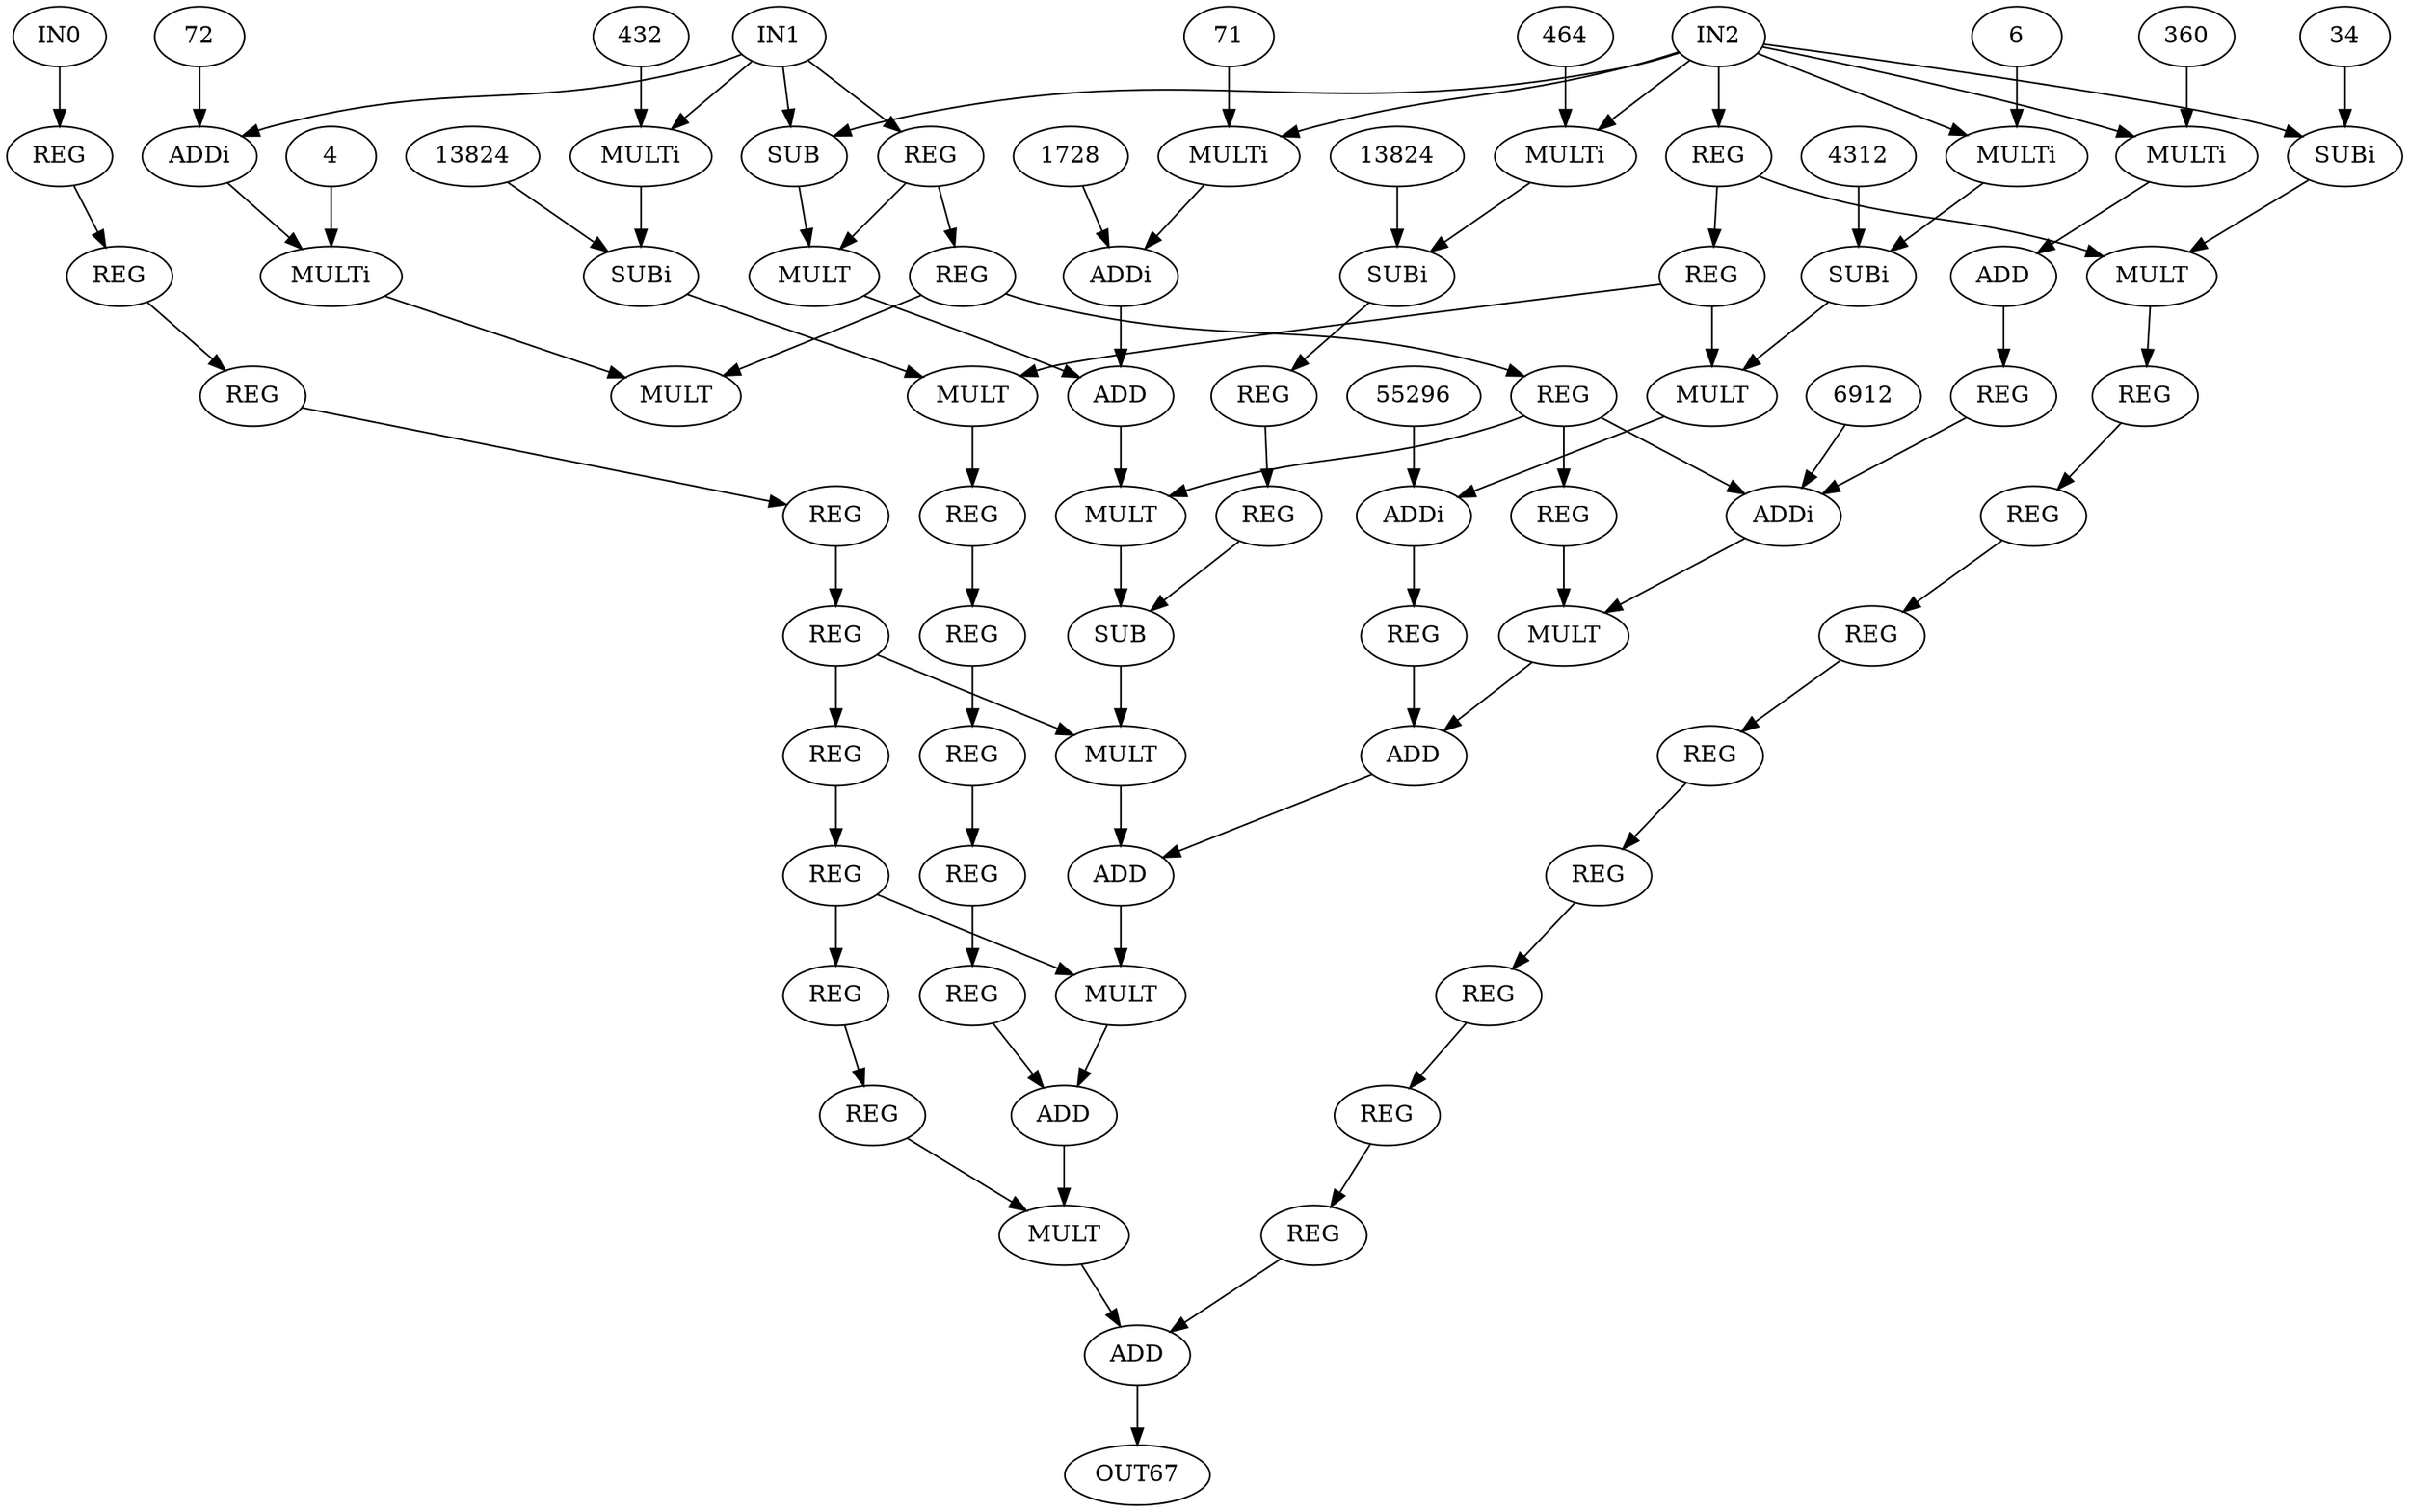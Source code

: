 digraph Poly8{
 0 [ label = IN0 ]
 1 [ label = IN1 ]
 2 [ label = IN2 ]
 3 [ label = REG]
 4 [ label = REG]
 5 [ label = REG]
 6 [ label = REG]
 7 [ label = REG]
 8 [ label = REG]
 9 [ label = REG]
 10 [ label = REG]
 11 [ label = REG]
 12 [ label = REG]
 13 [ label = REG]
 14 [ label = REG]
 15 [ label = REG]
 16 [ label = REG]
 17 [ label = REG]
 18 [ label = REG]
 19 [ label = REG]
 20 [ label = REG]
 21 [ label = REG]
 22 [ label = REG]
 23 [ label = REG]
 24 [ label = REG]
 25 [ label = REG]
 26 [ label = REG]
 27 [ label = REG]
 28 [ label = REG]
 29 [ label = REG]
 30 [ label = REG]
 31 [ label = REG]
 32 [ label = REG]
 33 [ label = REG]
 34 [ label = REG]
 35 [ label = ADDi, VALUE = 72]
 "35.72"[ label = 72 ]
 36 [ label = ADD]
 37 [ label = ADDi, VALUE = 6912]
 "37.6912"[ label = 6912 ]
 38 [ label = ADDi, VALUE = 1728]
 "38.1728"[ label = 1728 ]
 39 [ label = ADD]
 40 [ label = ADDi, VALUE = 55296]
 "40.55296"[ label = 55296 ]
 41 [ label = ADD]
 42 [ label = ADD]
 43 [ label = ADD]
 44 [ label = ADD]
 45 [ label = MULTi, VALUE = 4]
 "45.4"[ label = 4 ]
 46 [ label = MULT]
 47 [ label = MULTi, VALUE = 432]
 "47.432"[ label = 432 ]
 48 [ label = MULT]
 49 [ label = MULT]
 50 [ label = MULTi, VALUE = 360]
 "50.360"[ label = 360 ]
 51 [ label = MULT]
 52 [ label = MULTi, VALUE = 71]
 "52.71"[ label = 71 ]
 53 [ label = MULT]
 54 [ label = MULTi, VALUE = 6]
 "54.6"[ label = 6 ]
 55 [ label = MULT]
 56 [ label = MULTi, VALUE = 464]
 "56.464"[ label = 464 ]
 57 [ label = MULT]
 58 [ label = MULT]
 59 [ label = MULT]
 60 [ label = MULT]
 61 [ label = SUBi, VALUE = 13824]
 "61.13824"[ label = 13824 ]
 62 [ label = SUB]
 63 [ label = SUBi, VALUE = 4312]
 "63.4312"[ label = 4312 ]
 64 [ label = SUBi, VALUE = 13824]
 "64.13824"[ label = 13824 ]
 65 [ label = SUB]
 66 [ label = SUBi, VALUE = 34]
 "66.34"[ label = 34 ]
 67 [ label = OUT67 ]
 0 -> 26
 1 -> 3
 1 -> 35
 1 -> 47
 1 -> 62
 2 -> 62
 2 -> 15
 2 -> 50
 2 -> 52
 2 -> 54
 2 -> 56
 2 -> 66
 3 -> 4
 3 -> 49
 4 -> 5
 4 -> 46
 5 -> 6
 5 -> 37
 5 -> 53
 6 -> 51
 7 -> 8
 8 -> 9
 9 -> 10
 10 -> 11
 11 -> 43
 12 -> 23
 13 -> 37
 14 -> 41
 15 -> 16
 15 -> 60
 16 -> 48
 16 -> 55
 17 -> 18
 18 -> 65
 19 -> 20
 20 -> 21
 21 -> 22
 22 -> 12
 23 -> 24
 24 -> 25
 25 -> 44
 26 -> 27
 27 -> 28
 28 -> 29
 29 -> 30
 30 -> 31
 30 -> 57
 31 -> 32
 32 -> 33
 32 -> 58
 33 -> 34
 34 -> 59
 "35.72" -> 35
 35 -> 45
 36 -> 13
 "37.6912" -> 37
 37 -> 51
 "38.1728" -> 38
 38 -> 39
 39 -> 53
 "40.55296" -> 40
 40 -> 14
 41 -> 42
 42 -> 58
 43 -> 59
 44 -> 67
 "45.4" -> 45
 45 -> 46
 "47.432" -> 47
 47 -> 61
 48 -> 7
 49 -> 39
 "50.360" -> 50
 50 -> 36
 51 -> 41
 "52.71" -> 52
 52 -> 38
 53 -> 65
 "54.6" -> 54
 54 -> 63
 55 -> 40
 "56.464" -> 56
 56 -> 64
 57 -> 42
 58 -> 43
 59 -> 44
 60 -> 19
 "61.13824" -> 61
 61 -> 48
 62 -> 49
 "63.4312" -> 63
 63 -> 55
 "64.13824" -> 64
 64 -> 17
 65 -> 57
 "66.34" -> 66
 66 -> 60
}
